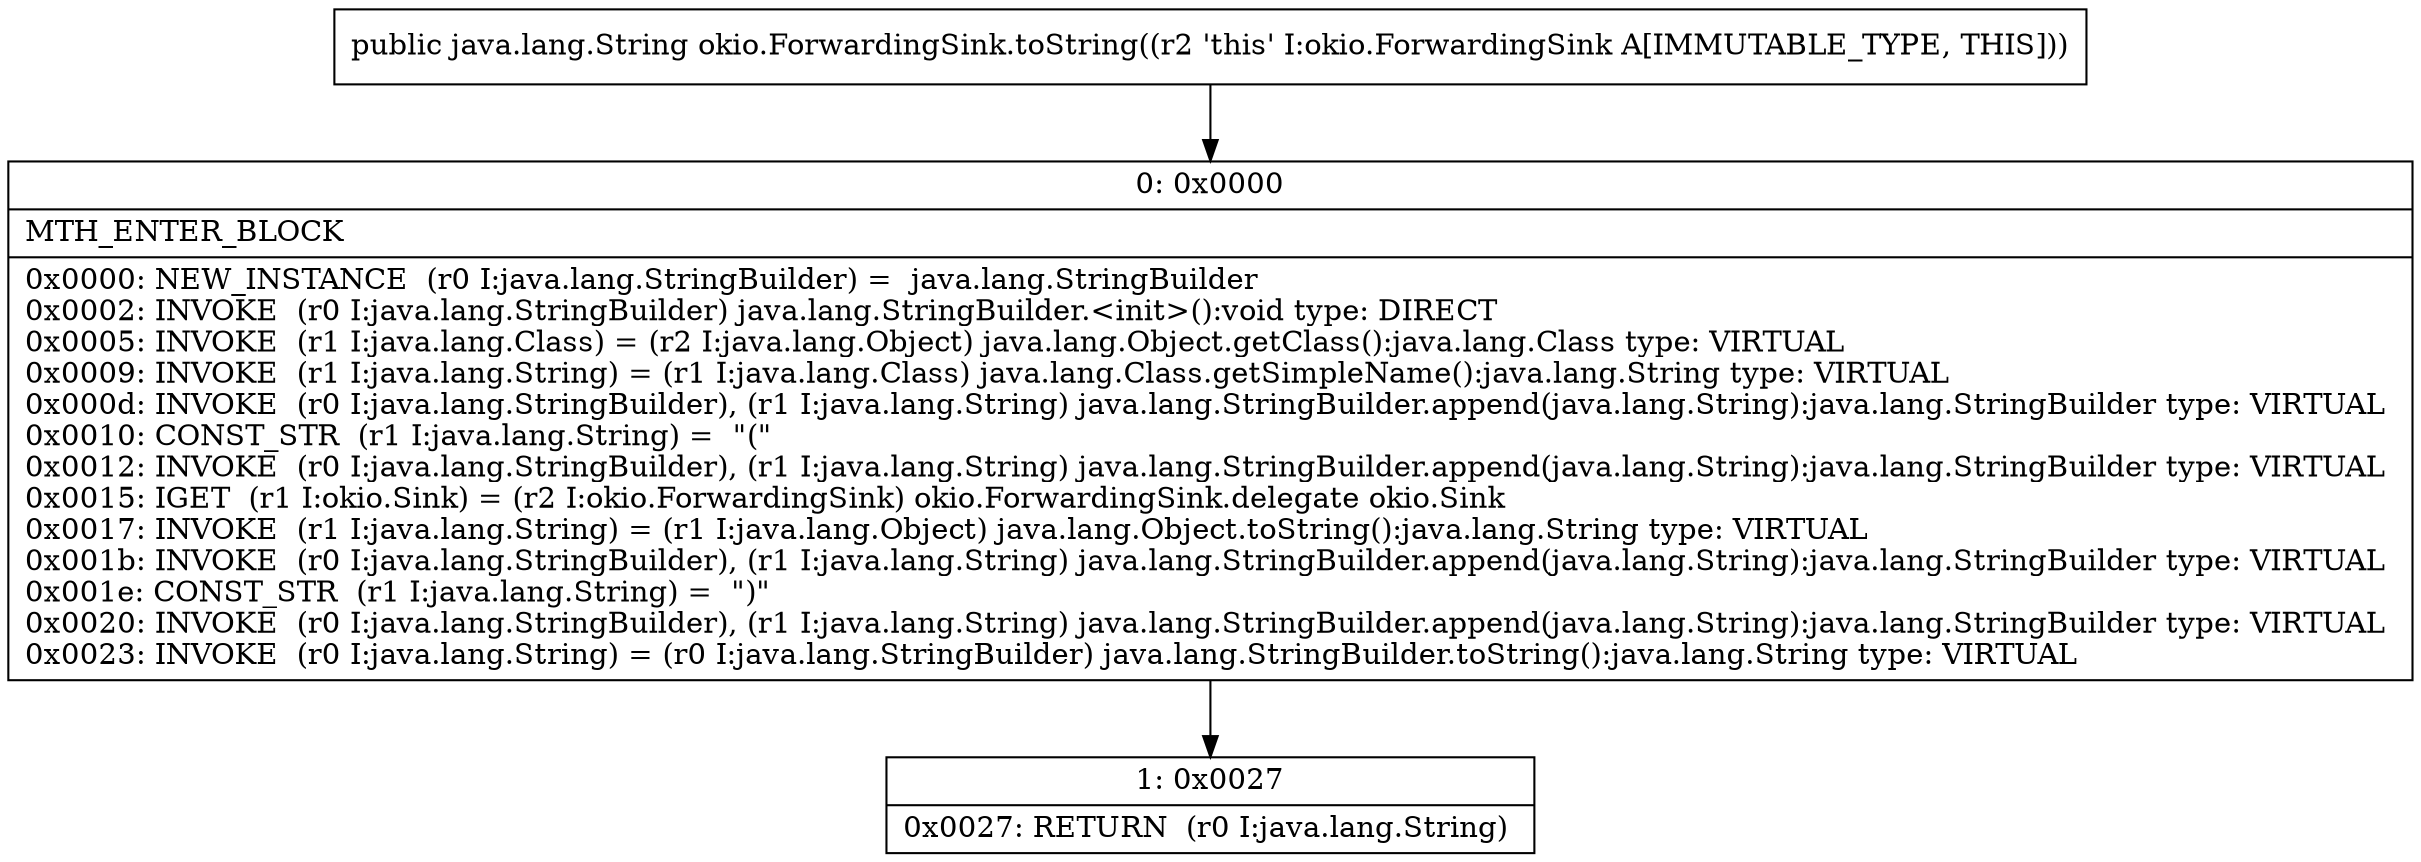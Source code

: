 digraph "CFG forokio.ForwardingSink.toString()Ljava\/lang\/String;" {
Node_0 [shape=record,label="{0\:\ 0x0000|MTH_ENTER_BLOCK\l|0x0000: NEW_INSTANCE  (r0 I:java.lang.StringBuilder) =  java.lang.StringBuilder \l0x0002: INVOKE  (r0 I:java.lang.StringBuilder) java.lang.StringBuilder.\<init\>():void type: DIRECT \l0x0005: INVOKE  (r1 I:java.lang.Class) = (r2 I:java.lang.Object) java.lang.Object.getClass():java.lang.Class type: VIRTUAL \l0x0009: INVOKE  (r1 I:java.lang.String) = (r1 I:java.lang.Class) java.lang.Class.getSimpleName():java.lang.String type: VIRTUAL \l0x000d: INVOKE  (r0 I:java.lang.StringBuilder), (r1 I:java.lang.String) java.lang.StringBuilder.append(java.lang.String):java.lang.StringBuilder type: VIRTUAL \l0x0010: CONST_STR  (r1 I:java.lang.String) =  \"(\" \l0x0012: INVOKE  (r0 I:java.lang.StringBuilder), (r1 I:java.lang.String) java.lang.StringBuilder.append(java.lang.String):java.lang.StringBuilder type: VIRTUAL \l0x0015: IGET  (r1 I:okio.Sink) = (r2 I:okio.ForwardingSink) okio.ForwardingSink.delegate okio.Sink \l0x0017: INVOKE  (r1 I:java.lang.String) = (r1 I:java.lang.Object) java.lang.Object.toString():java.lang.String type: VIRTUAL \l0x001b: INVOKE  (r0 I:java.lang.StringBuilder), (r1 I:java.lang.String) java.lang.StringBuilder.append(java.lang.String):java.lang.StringBuilder type: VIRTUAL \l0x001e: CONST_STR  (r1 I:java.lang.String) =  \")\" \l0x0020: INVOKE  (r0 I:java.lang.StringBuilder), (r1 I:java.lang.String) java.lang.StringBuilder.append(java.lang.String):java.lang.StringBuilder type: VIRTUAL \l0x0023: INVOKE  (r0 I:java.lang.String) = (r0 I:java.lang.StringBuilder) java.lang.StringBuilder.toString():java.lang.String type: VIRTUAL \l}"];
Node_1 [shape=record,label="{1\:\ 0x0027|0x0027: RETURN  (r0 I:java.lang.String) \l}"];
MethodNode[shape=record,label="{public java.lang.String okio.ForwardingSink.toString((r2 'this' I:okio.ForwardingSink A[IMMUTABLE_TYPE, THIS])) }"];
MethodNode -> Node_0;
Node_0 -> Node_1;
}

